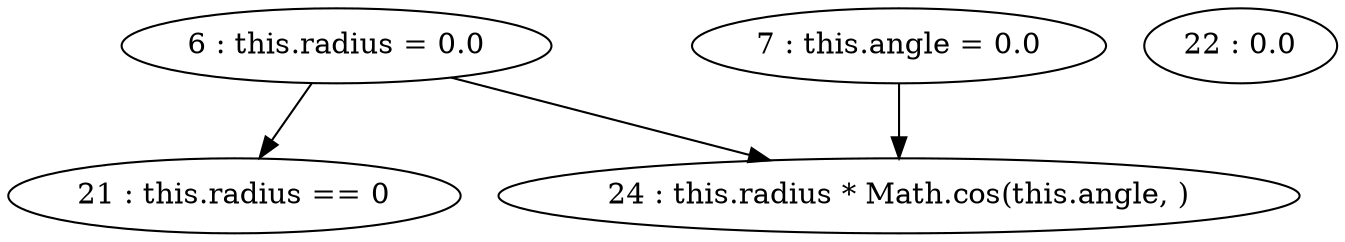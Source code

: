 digraph G {
"6 : this.radius = 0.0"
"6 : this.radius = 0.0" -> "21 : this.radius == 0"
"6 : this.radius = 0.0" -> "24 : this.radius * Math.cos(this.angle, )"
"7 : this.angle = 0.0"
"7 : this.angle = 0.0" -> "24 : this.radius * Math.cos(this.angle, )"
"21 : this.radius == 0"
"22 : 0.0"
"24 : this.radius * Math.cos(this.angle, )"
}